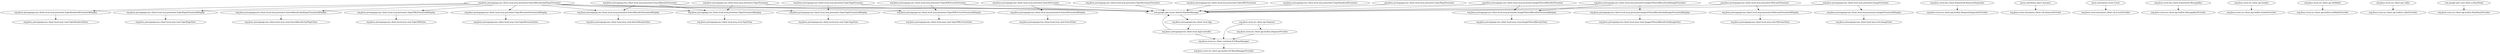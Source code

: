 //
// Generated IOC bean dependency graph in GraphViz DOT format.
//

digraph g {
  "org.jboss.pressgangccms.client.local.mvp.view.TopicView"
  "org.jboss.pressgangccms.client.local.mvp.presenter.TopicPresenter$Display" -> "org.jboss.pressgangccms.client.local.mvp.view.TopicView"
  "org.jboss.pressgangccms.client.local.mvp.view.SearchResultsView"
  "org.jboss.pressgangccms.client.local.mvp.presenter.SearchResultsPresenter$Display" -> "org.jboss.pressgangccms.client.local.mvp.view.SearchResultsView"
  "org.jboss.errai.ioc.client.api.builtin.IOCBeanManagerProvider"
  "org.jboss.errai.ioc.client.container.IOCBeanManager" -> "org.jboss.errai.ioc.client.api.builtin.IOCBeanManagerProvider"
  "org.jboss.pressgangccms.client.local.App" -> "org.jboss.pressgangccms.client.local.AppController"
  "com.google.gwt.event.shared.HandlerManager" -> "org.jboss.pressgangccms.client.local.App"
  "org.jboss.pressgangccms.client.local.AppController" -> "org.jboss.errai.ioc.client.container.IOCBeanManager"
  "org.jboss.pressgangccms.client.local.AppController" -> "com.google.gwt.event.shared.HandlerManager"
  "org.jboss.pressgangccms.client.local.mvp.presenter.SearchResultsPresenter" -> "org.jboss.pressgangccms.client.local.mvp.presenter.TopicPresenter$Display"
  "org.jboss.pressgangccms.client.local.mvp.presenter.SearchResultsPresenter" -> "org.jboss.pressgangccms.client.local.mvp.presenter.SearchResultsPresenter$Display"
  "org.jboss.pressgangccms.client.local.mvp.presenter.SearchResultsPresenter" -> "com.google.gwt.event.shared.HandlerManager"
  "org.jboss.pressgangccms.client.local.mvp.view.SearchView"
  "org.jboss.pressgangccms.client.local.mvp.presenter.SearchPresenter$Display" -> "org.jboss.pressgangccms.client.local.mvp.view.SearchView"
  "org.jboss.pressgangccms.client.local.mvp.presenter.SearchPresenter" -> "org.jboss.pressgangccms.client.local.mvp.presenter.SearchPresenter$Display"
  "org.jboss.pressgangccms.client.local.mvp.presenter.SearchPresenter" -> "com.google.gwt.event.shared.HandlerManager"
  "org.jboss.errai.ioc.client.api.builtin.RequestDispatcherProvider"
  "org.jboss.errai.enterprise.client.cdi.InstanceProvider"
  "javax.enterprise.inject.Instance" -> "org.jboss.errai.enterprise.client.cdi.InstanceProvider"
  "org.jboss.pressgangccms.client.local.mvp.view.TopicTagsView"
  "org.jboss.pressgangccms.client.local.mvp.presenter.TopicTagsPresenter$Display" -> "org.jboss.pressgangccms.client.local.mvp.view.TopicTagsView"
  "org.jboss.pressgangccms.client.local.mvp.presenter.TopicTagsPresenter" -> "com.google.gwt.event.shared.HandlerManager"
  "org.jboss.pressgangccms.client.local.mvp.presenter.TopicTagsPresenter" -> "org.jboss.pressgangccms.client.local.mvp.presenter.TopicTagsPresenter$Display"
  "org.jboss.pressgangccms.client.local.mvp.presenter.TopicRenderedPresenter" -> "com.google.gwt.event.shared.HandlerManager"
  "org.jboss.errai.enterprise.client.cdi.EventProvider"
  "javax.enterprise.event.Event" -> "org.jboss.errai.enterprise.client.cdi.EventProvider"
  "org.jboss.errai.ioc.client.api.builtin.MessageBusProvider"
  "org.jboss.pressgangccms.client.local.mvp.view.TopicXMLErrorsView"
  "org.jboss.pressgangccms.client.local.mvp.presenter.TopicXMLErrorsPresenter$Display" -> "org.jboss.pressgangccms.client.local.mvp.view.TopicXMLErrorsView"
  "org.jboss.pressgangccms.client.local.mvp.presenter.TopicXMLErrorsPresenter" -> "org.jboss.pressgangccms.client.local.mvp.presenter.TopicXMLErrorsPresenter$Display"
  "org.jboss.pressgangccms.client.local.mvp.presenter.TopicXMLErrorsPresenter" -> "com.google.gwt.event.shared.HandlerManager"
  "org.jboss.errai.bus.client.framework.RequestDispatcher" -> "org.jboss.errai.ioc.client.api.builtin.RequestDispatcherProvider"
  "org.jboss.pressgangccms.client.local.mvp.view.ImageFilteredResultsView"
  "org.jboss.pressgangccms.client.local.mvp.presenter.ImageFilteredResultsPresenter$Display" -> "org.jboss.pressgangccms.client.local.mvp.view.ImageFilteredResultsView"
  "org.jboss.pressgangccms.client.local.mvp.view.ImagesFilteredResultsAndImageView"
  "org.jboss.pressgangccms.client.local.mvp.presenter.ImagesFilteredResultsAndImagePresenter$Display" -> "org.jboss.pressgangccms.client.local.mvp.view.ImagesFilteredResultsAndImageView"
  "org.jboss.pressgangccms.client.local.mvp.presenter.ImagesFilteredResultsAndImagePresenter" -> "org.jboss.pressgangccms.client.local.mvp.presenter.ImageFilteredResultsPresenter$Display"
  "org.jboss.pressgangccms.client.local.mvp.presenter.ImagesFilteredResultsAndImagePresenter" -> "org.jboss.pressgangccms.client.local.mvp.presenter.ImagesFilteredResultsAndImagePresenter$Display"
  "org.jboss.pressgangccms.client.local.mvp.presenter.ImagesFilteredResultsAndImagePresenter" -> "com.google.gwt.event.shared.HandlerManager"
  "org.jboss.pressgangccms.client.local.mvp.presenter.TopicBugsPresenter" -> "com.google.gwt.event.shared.HandlerManager"
  "org.jboss.errai.ioc.client.api.builtin.SenderProvider"
  "org.jboss.errai.ioc.client.api.Sender" -> "org.jboss.errai.ioc.client.api.builtin.SenderProvider"
  "org.jboss.errai.ioc.client.api.builtin.InitBallotProvider"
  "org.jboss.pressgangccms.client.local.mvp.presenter.TopicRevisionsPresenter" -> "com.google.gwt.event.shared.HandlerManager"
  "org.jboss.pressgangccms.client.local.mvp.presenter.TopicXMLPresenter" -> "com.google.gwt.event.shared.HandlerManager"
  "org.jboss.pressgangccms.client.local.mvp.presenter.ImageFilteredResultsPresenter" -> "org.jboss.pressgangccms.client.local.mvp.presenter.ImageFilteredResultsPresenter$Display"
  "org.jboss.pressgangccms.client.local.mvp.presenter.ImageFilteredResultsPresenter" -> "com.google.gwt.event.shared.HandlerManager"
  "org.jboss.errai.ioc.client.api.builtin.CallerProvider"
  "org.jboss.errai.ioc.client.api.builtin.RootPanelProvider"
  "com.google.gwt.user.client.ui.RootPanel" -> "org.jboss.errai.ioc.client.api.builtin.RootPanelProvider"
  "org.jboss.pressgangccms.client.local.mvp.view.WelcomeView"
  "org.jboss.pressgangccms.client.local.mvp.presenter.WelcomePresenter$Display" -> "org.jboss.pressgangccms.client.local.mvp.view.WelcomeView"
  "org.jboss.pressgangccms.client.local.mvp.presenter.WelcomePresenter" -> "com.google.gwt.event.shared.HandlerManager"
  "org.jboss.pressgangccms.client.local.mvp.presenter.WelcomePresenter" -> "org.jboss.pressgangccms.client.local.mvp.presenter.WelcomePresenter$Display"
  "org.jboss.pressgangccms.client.local.mvp.view.ImageView"
  "org.jboss.pressgangccms.client.local.mvp.presenter.ImagePresenter$Display" -> "org.jboss.pressgangccms.client.local.mvp.view.ImageView"
  "org.jboss.pressgangccms.client.local.mvp.presenter.ImagePresenter" -> "org.jboss.pressgangccms.client.local.mvp.presenter.ImagePresenter$Display"
  "org.jboss.pressgangccms.client.local.mvp.presenter.ImagePresenter" -> "com.google.gwt.event.shared.HandlerManager"
  "org.jboss.errai.ioc.client.api.InitBallot" -> "org.jboss.errai.ioc.client.api.builtin.InitBallotProvider"
  "org.jboss.errai.ioc.client.api.Caller" -> "org.jboss.errai.ioc.client.api.builtin.CallerProvider"
  "org.jboss.pressgangccms.client.local.mvp.view.TopicRenderedView"
  "org.jboss.pressgangccms.client.local.mvp.presenter.TopicRenderedPresenter$Display" -> "org.jboss.pressgangccms.client.local.mvp.view.TopicRenderedView"
  "org.jboss.pressgangccms.client.local.mvp.view.TopicBugsView"
  "org.jboss.pressgangccms.client.local.mvp.presenter.TopicBugsPresenter$Display" -> "org.jboss.pressgangccms.client.local.mvp.view.TopicBugsView"
  "org.jboss.pressgangccms.client.local.mvp.view.SearchResultsAndTopicView"
  "org.jboss.pressgangccms.client.local.mvp.presenter.SearchResultsAndTopicPresenter$Display" -> "org.jboss.pressgangccms.client.local.mvp.view.SearchResultsAndTopicView"
  "org.jboss.pressgangccms.client.local.mvp.view.TopicXMLView"
  "org.jboss.pressgangccms.client.local.mvp.presenter.TopicXMLPresenter$Display" -> "org.jboss.pressgangccms.client.local.mvp.view.TopicXMLView"
  "org.jboss.pressgangccms.client.local.mvp.view.TopicRevisionsView"
  "org.jboss.pressgangccms.client.local.mvp.presenter.TopicRevisionsPresenter$Display" -> "org.jboss.pressgangccms.client.local.mvp.view.TopicRevisionsView"
  "org.jboss.pressgangccms.client.local.mvp.presenter.SearchResultsAndTopicPresenter" -> "org.jboss.pressgangccms.client.local.mvp.presenter.TopicRenderedPresenter$Display"
  "org.jboss.pressgangccms.client.local.mvp.presenter.SearchResultsAndTopicPresenter" -> "org.jboss.pressgangccms.client.local.mvp.presenter.TopicBugsPresenter$Display"
  "org.jboss.pressgangccms.client.local.mvp.presenter.SearchResultsAndTopicPresenter" -> "org.jboss.pressgangccms.client.local.mvp.presenter.TopicXMLErrorsPresenter$Display"
  "org.jboss.pressgangccms.client.local.mvp.presenter.SearchResultsAndTopicPresenter" -> "org.jboss.pressgangccms.client.local.mvp.presenter.TopicPresenter$Display"
  "org.jboss.pressgangccms.client.local.mvp.presenter.SearchResultsAndTopicPresenter" -> "org.jboss.pressgangccms.client.local.mvp.presenter.SearchResultsAndTopicPresenter$Display"
  "org.jboss.pressgangccms.client.local.mvp.presenter.SearchResultsAndTopicPresenter" -> "org.jboss.pressgangccms.client.local.mvp.presenter.TopicXMLPresenter$Display"
  "org.jboss.pressgangccms.client.local.mvp.presenter.SearchResultsAndTopicPresenter" -> "org.jboss.pressgangccms.client.local.mvp.presenter.SearchResultsPresenter$Display"
  "org.jboss.pressgangccms.client.local.mvp.presenter.SearchResultsAndTopicPresenter" -> "com.google.gwt.event.shared.HandlerManager"
  "org.jboss.pressgangccms.client.local.mvp.presenter.SearchResultsAndTopicPresenter" -> "org.jboss.pressgangccms.client.local.mvp.presenter.TopicTagsPresenter$Display"
  "org.jboss.pressgangccms.client.local.mvp.presenter.SearchResultsAndTopicPresenter" -> "org.jboss.pressgangccms.client.local.mvp.presenter.TopicRevisionsPresenter$Display"
  "org.jboss.errai.bus.client.framework.MessageBus" -> "org.jboss.errai.ioc.client.api.builtin.MessageBusProvider"
  "org.jboss.errai.ioc.client.api.builtin.DisposerProvider" -> "org.jboss.errai.ioc.client.container.IOCBeanManager"
  "org.jboss.errai.ioc.client.api.Disposer" -> "org.jboss.errai.ioc.client.api.builtin.DisposerProvider"
  "org.jboss.errai.ioc.client.api.Disposer" -> "org.jboss.errai.ioc.client.container.IOCBeanManager"
  "org.jboss.pressgangccms.client.local.mvp.presenter.TopicPresenter" -> "org.jboss.pressgangccms.client.local.mvp.presenter.TopicPresenter$Display"
  "org.jboss.pressgangccms.client.local.mvp.presenter.TopicPresenter" -> "com.google.gwt.event.shared.HandlerManager"
}